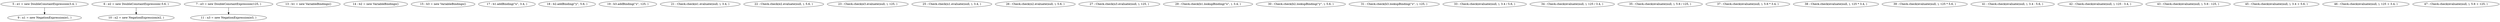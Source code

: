 digraph G {
"5 : e1 = new DoubleConstantExpression(3.4, )"
"5 : e1 = new DoubleConstantExpression(3.4, )" -> "9 : n1 = new NegationExpression(e1, )"
"6 : e2 = new DoubleConstantExpression(-5.6, )"
"6 : e2 = new DoubleConstantExpression(-5.6, )" -> "10 : n2 = new NegationExpression(e2, )"
"7 : e3 = new DoubleConstantExpression(125, )"
"7 : e3 = new DoubleConstantExpression(125, )" -> "11 : n3 = new NegationExpression(e3, )"
"9 : n1 = new NegationExpression(e1, )"
"10 : n2 = new NegationExpression(e2, )"
"11 : n3 = new NegationExpression(e3, )"
"13 : b1 = new VariableBindings()"
"14 : b2 = new VariableBindings()"
"15 : b3 = new VariableBindings()"
"17 : b1.addBinding(\"x\", 3.4, )"
"18 : b2.addBinding(\"y\", 5.6, )"
"19 : b3.addBinding(\"z\", 125, )"
"21 : Check.check(e1.evaluate(null, ), 3.4, )"
"22 : Check.check(e2.evaluate(null, ), 5.6, )"
"23 : Check.check(e3.evaluate(null, ), 125, )"
"25 : Check.check(n1.evaluate(null, ), 3.4, )"
"26 : Check.check(n2.evaluate(null, ), 5.6, )"
"27 : Check.check(n3.evaluate(null, ), 125, )"
"29 : Check.check(b1.lookupBinding(\"x\", ), 3.4, )"
"30 : Check.check(b2.lookupBinding(\"y\", ), 5.6, )"
"31 : Check.check(b3.lookupBinding(\"z\", ), 125, )"
"33 : Check.check(evaluate(null, ), 3.4 / 5.6, )"
"34 : Check.check(evaluate(null, ), 125 / 3.4, )"
"35 : Check.check(evaluate(null, ), 5.6 / 125, )"
"37 : Check.check(evaluate(null, ), 5.6 * 3.4, )"
"38 : Check.check(evaluate(null, ), 125 * 3.4, )"
"39 : Check.check(evaluate(null, ), 125 * 5.6, )"
"41 : Check.check(evaluate(null, ), 3.4 - 5.6, )"
"42 : Check.check(evaluate(null, ), 125 - 3.4, )"
"43 : Check.check(evaluate(null, ), 5.6 - 125, )"
"45 : Check.check(evaluate(null, ), 3.4 + 5.6, )"
"46 : Check.check(evaluate(null, ), 125 + 3.4, )"
"47 : Check.check(evaluate(null, ), 5.6 + 125, )"
}